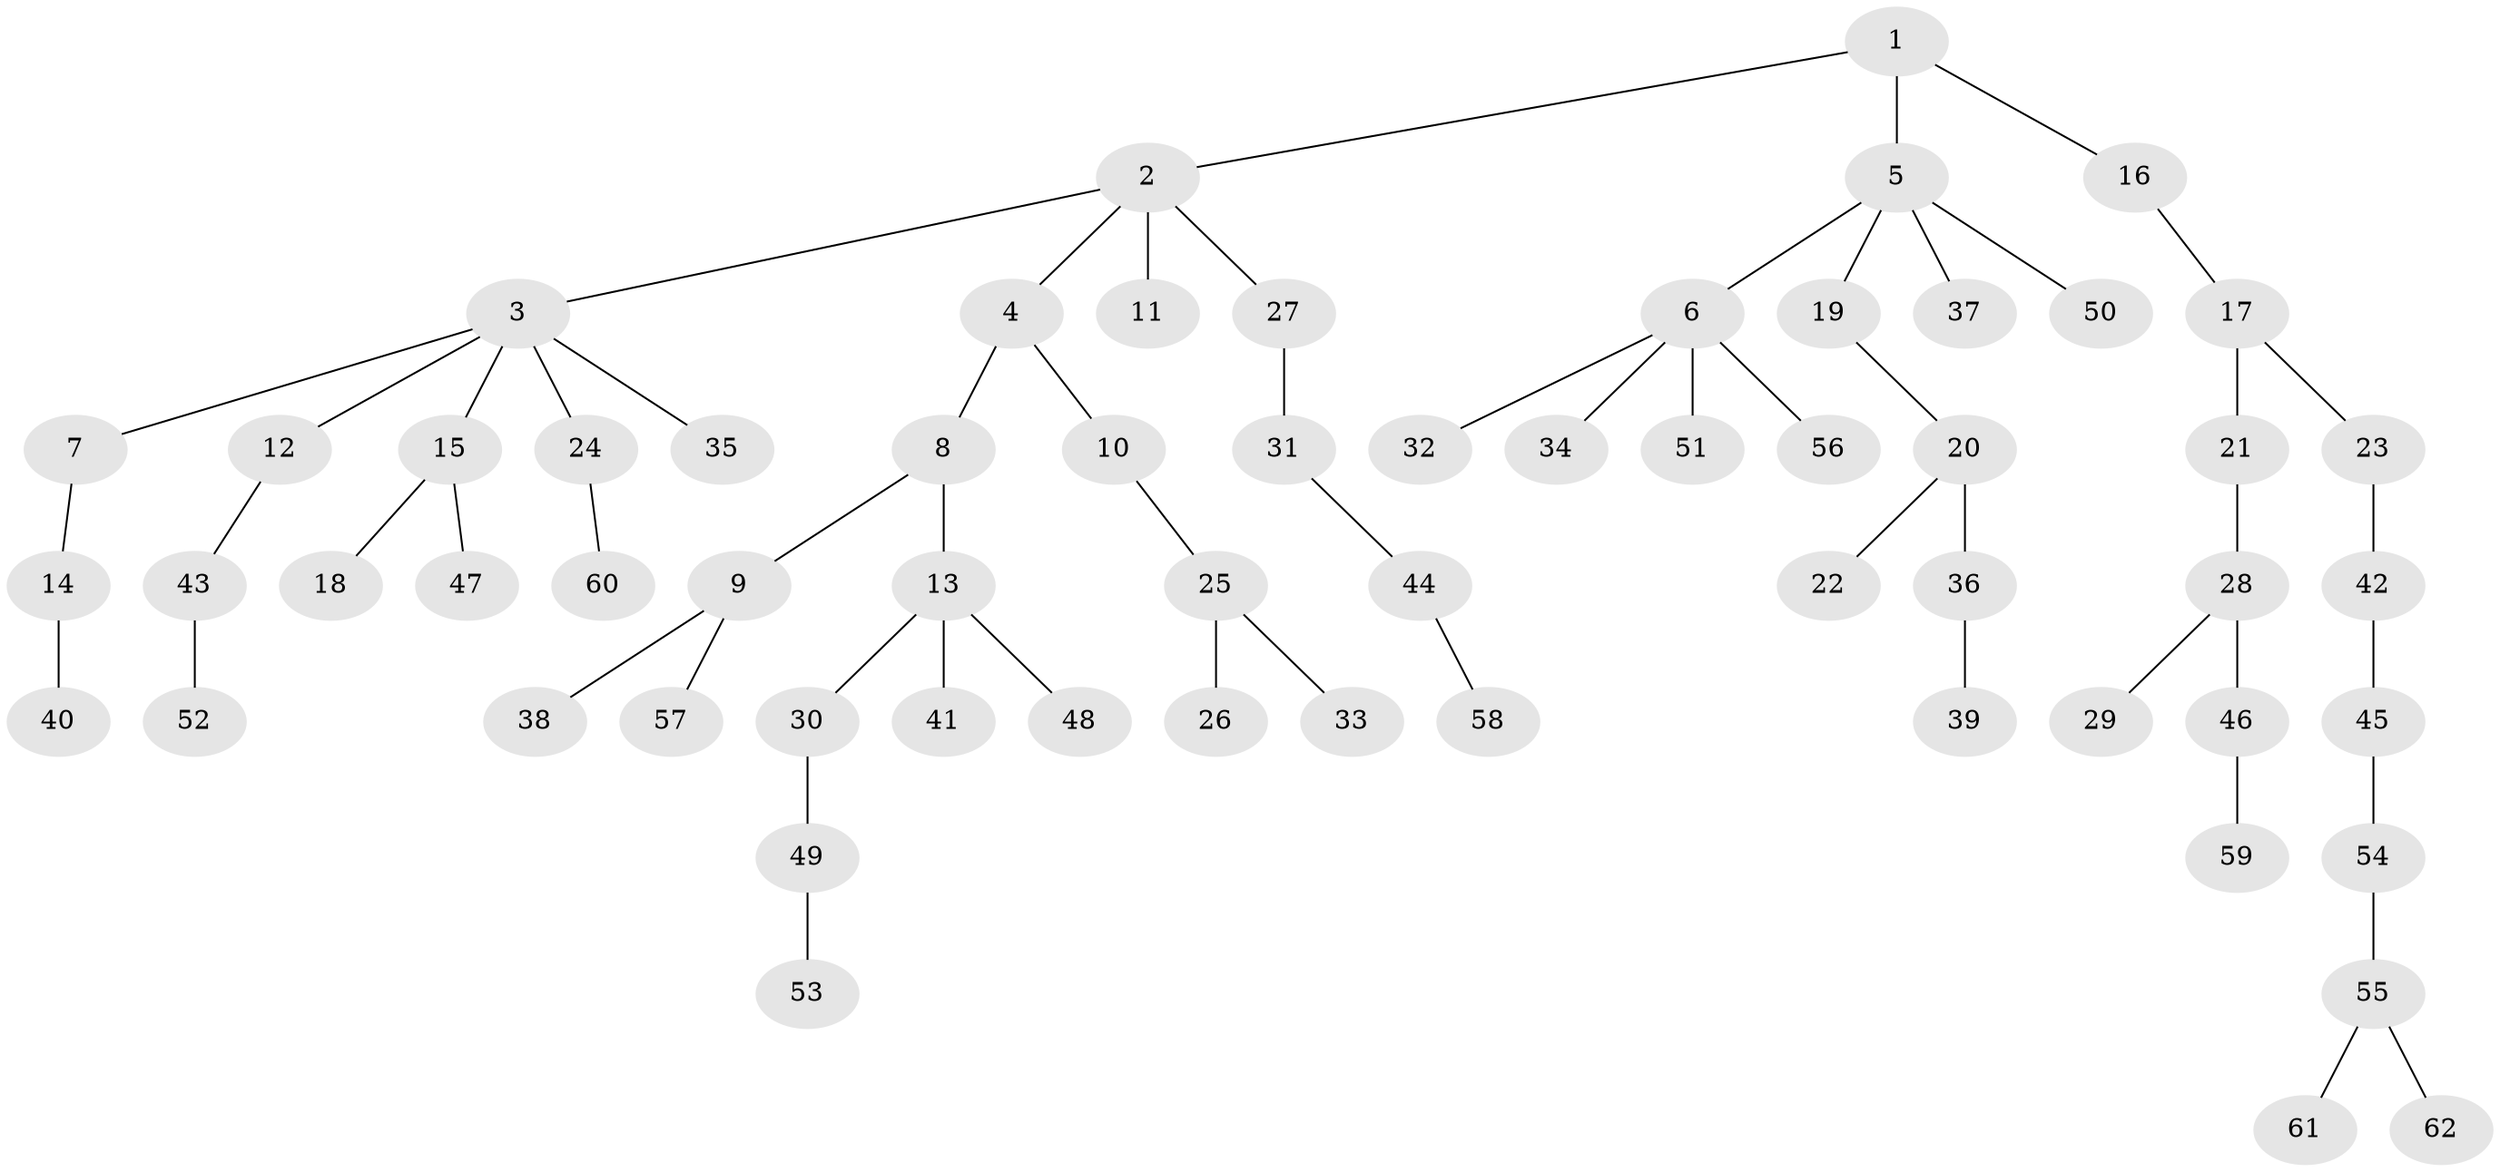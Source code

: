 // Generated by graph-tools (version 1.1) at 2025/02/03/09/25 03:02:17]
// undirected, 62 vertices, 61 edges
graph export_dot {
graph [start="1"]
  node [color=gray90,style=filled];
  1;
  2;
  3;
  4;
  5;
  6;
  7;
  8;
  9;
  10;
  11;
  12;
  13;
  14;
  15;
  16;
  17;
  18;
  19;
  20;
  21;
  22;
  23;
  24;
  25;
  26;
  27;
  28;
  29;
  30;
  31;
  32;
  33;
  34;
  35;
  36;
  37;
  38;
  39;
  40;
  41;
  42;
  43;
  44;
  45;
  46;
  47;
  48;
  49;
  50;
  51;
  52;
  53;
  54;
  55;
  56;
  57;
  58;
  59;
  60;
  61;
  62;
  1 -- 2;
  1 -- 5;
  1 -- 16;
  2 -- 3;
  2 -- 4;
  2 -- 11;
  2 -- 27;
  3 -- 7;
  3 -- 12;
  3 -- 15;
  3 -- 24;
  3 -- 35;
  4 -- 8;
  4 -- 10;
  5 -- 6;
  5 -- 19;
  5 -- 37;
  5 -- 50;
  6 -- 32;
  6 -- 34;
  6 -- 51;
  6 -- 56;
  7 -- 14;
  8 -- 9;
  8 -- 13;
  9 -- 38;
  9 -- 57;
  10 -- 25;
  12 -- 43;
  13 -- 30;
  13 -- 41;
  13 -- 48;
  14 -- 40;
  15 -- 18;
  15 -- 47;
  16 -- 17;
  17 -- 21;
  17 -- 23;
  19 -- 20;
  20 -- 22;
  20 -- 36;
  21 -- 28;
  23 -- 42;
  24 -- 60;
  25 -- 26;
  25 -- 33;
  27 -- 31;
  28 -- 29;
  28 -- 46;
  30 -- 49;
  31 -- 44;
  36 -- 39;
  42 -- 45;
  43 -- 52;
  44 -- 58;
  45 -- 54;
  46 -- 59;
  49 -- 53;
  54 -- 55;
  55 -- 61;
  55 -- 62;
}
